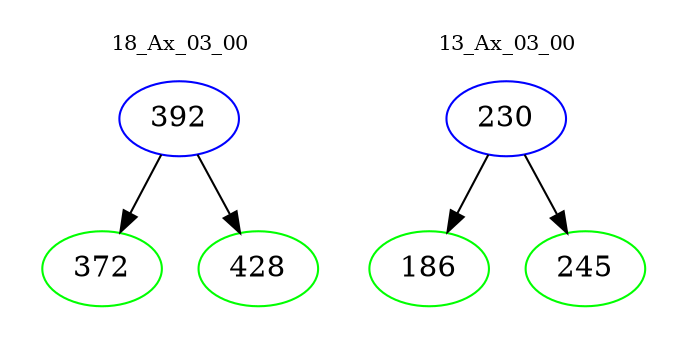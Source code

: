 digraph{
subgraph cluster_0 {
color = white
label = "18_Ax_03_00";
fontsize=10;
T0_392 [label="392", color="blue"]
T0_392 -> T0_372 [color="black"]
T0_372 [label="372", color="green"]
T0_392 -> T0_428 [color="black"]
T0_428 [label="428", color="green"]
}
subgraph cluster_1 {
color = white
label = "13_Ax_03_00";
fontsize=10;
T1_230 [label="230", color="blue"]
T1_230 -> T1_186 [color="black"]
T1_186 [label="186", color="green"]
T1_230 -> T1_245 [color="black"]
T1_245 [label="245", color="green"]
}
}
